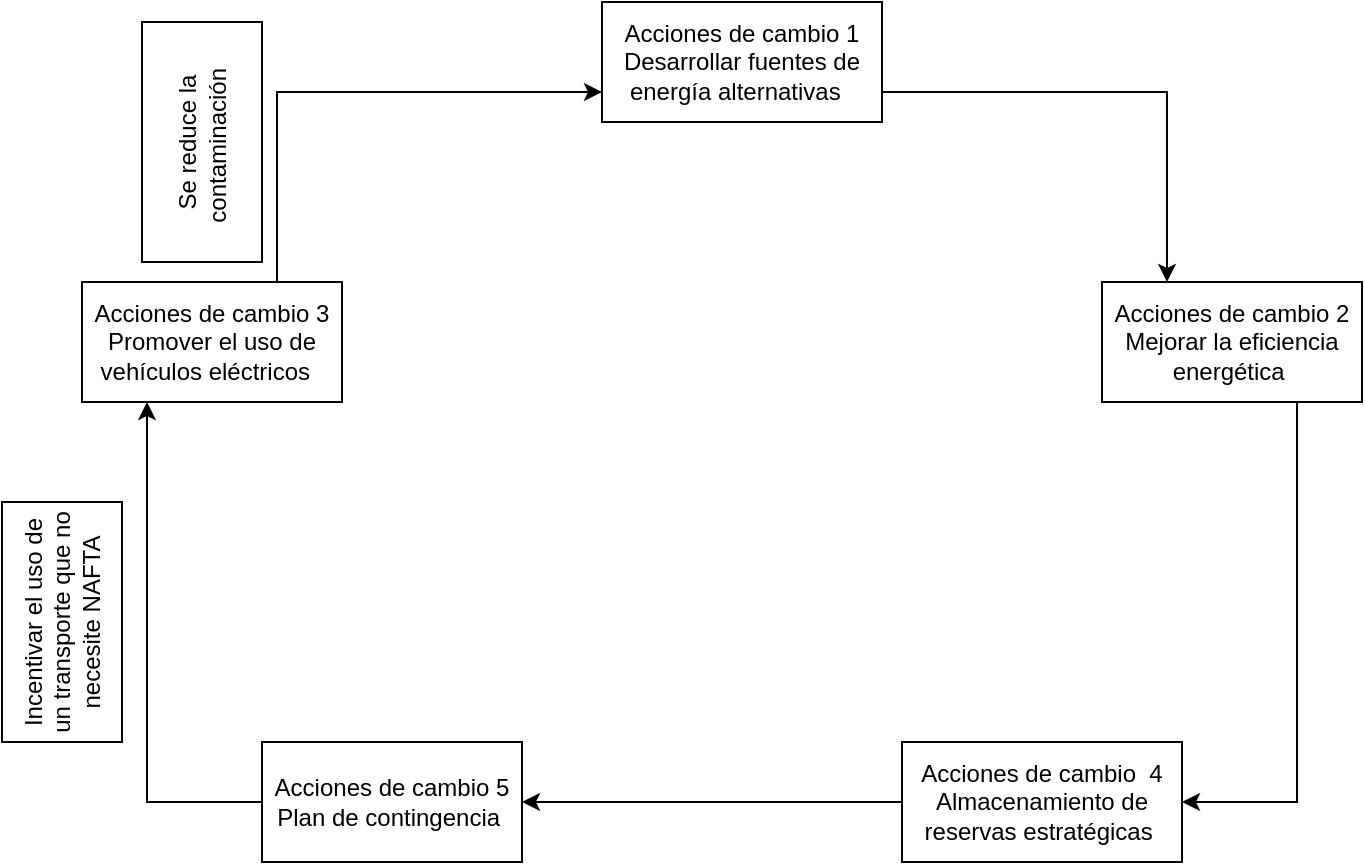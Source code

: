 <mxfile version="22.0.4" type="github">
  <diagram name="Página-1" id="XsKuU6XZMvcAeikmvrvE">
    <mxGraphModel dx="836" dy="529" grid="1" gridSize="10" guides="1" tooltips="1" connect="1" arrows="1" fold="1" page="1" pageScale="1" pageWidth="850" pageHeight="1100" math="0" shadow="0">
      <root>
        <mxCell id="0" />
        <mxCell id="1" parent="0" />
        <mxCell id="bvoDpkFO1M9tQYXW4gJF-12" style="edgeStyle=orthogonalEdgeStyle;rounded=0;orthogonalLoop=1;jettySize=auto;html=1;exitX=1;exitY=0.75;exitDx=0;exitDy=0;entryX=0.25;entryY=0;entryDx=0;entryDy=0;" edge="1" parent="1" source="bvoDpkFO1M9tQYXW4gJF-1" target="bvoDpkFO1M9tQYXW4gJF-4">
          <mxGeometry relative="1" as="geometry" />
        </mxCell>
        <mxCell id="bvoDpkFO1M9tQYXW4gJF-1" value="&lt;font style=&quot;vertical-align: inherit;&quot;&gt;&lt;font style=&quot;vertical-align: inherit;&quot;&gt;&lt;font style=&quot;vertical-align: inherit;&quot;&gt;&lt;font style=&quot;vertical-align: inherit;&quot;&gt;&lt;font style=&quot;vertical-align: inherit;&quot;&gt;&lt;font style=&quot;vertical-align: inherit;&quot;&gt;Acciones de cambio 1&lt;/font&gt;&lt;/font&gt;&lt;br&gt;&lt;font style=&quot;vertical-align: inherit;&quot;&gt;&lt;font style=&quot;vertical-align: inherit;&quot;&gt;Desarrollar fuentes de energía alternativas&amp;nbsp;&amp;nbsp;&lt;/font&gt;&lt;/font&gt;&lt;/font&gt;&lt;/font&gt;&lt;/font&gt;&lt;/font&gt;" style="rounded=0;whiteSpace=wrap;html=1;" vertex="1" parent="1">
          <mxGeometry x="420" y="20" width="140" height="60" as="geometry" />
        </mxCell>
        <mxCell id="bvoDpkFO1M9tQYXW4gJF-11" style="edgeStyle=orthogonalEdgeStyle;rounded=0;orthogonalLoop=1;jettySize=auto;html=1;exitX=0.75;exitY=0;exitDx=0;exitDy=0;entryX=0;entryY=0.75;entryDx=0;entryDy=0;" edge="1" parent="1" source="bvoDpkFO1M9tQYXW4gJF-2" target="bvoDpkFO1M9tQYXW4gJF-1">
          <mxGeometry relative="1" as="geometry" />
        </mxCell>
        <mxCell id="bvoDpkFO1M9tQYXW4gJF-2" value="&lt;font style=&quot;vertical-align: inherit;&quot;&gt;&lt;font style=&quot;vertical-align: inherit;&quot;&gt;&lt;font style=&quot;vertical-align: inherit;&quot;&gt;&lt;font style=&quot;vertical-align: inherit;&quot;&gt;Acciones de cambio 3&lt;br&gt;Promover el uso de vehículos eléctricos&amp;nbsp;&amp;nbsp;&lt;/font&gt;&lt;/font&gt;&lt;/font&gt;&lt;/font&gt;" style="rounded=0;whiteSpace=wrap;html=1;" vertex="1" parent="1">
          <mxGeometry x="160" y="160" width="130" height="60" as="geometry" />
        </mxCell>
        <mxCell id="bvoDpkFO1M9tQYXW4gJF-14" style="edgeStyle=orthogonalEdgeStyle;rounded=0;orthogonalLoop=1;jettySize=auto;html=1;exitX=0;exitY=0.5;exitDx=0;exitDy=0;entryX=1;entryY=0.5;entryDx=0;entryDy=0;" edge="1" parent="1" source="bvoDpkFO1M9tQYXW4gJF-3" target="bvoDpkFO1M9tQYXW4gJF-5">
          <mxGeometry relative="1" as="geometry" />
        </mxCell>
        <mxCell id="bvoDpkFO1M9tQYXW4gJF-3" value="&lt;font style=&quot;vertical-align: inherit;&quot;&gt;&lt;font style=&quot;vertical-align: inherit;&quot;&gt;&lt;font style=&quot;vertical-align: inherit;&quot;&gt;&lt;font style=&quot;vertical-align: inherit;&quot;&gt;Acciones de cambio&amp;nbsp; 4&lt;br&gt;Almacenamiento de reservas estratégicas&amp;nbsp;&lt;br&gt;&lt;/font&gt;&lt;/font&gt;&lt;/font&gt;&lt;/font&gt;" style="rounded=0;whiteSpace=wrap;html=1;" vertex="1" parent="1">
          <mxGeometry x="570" y="390" width="140" height="60" as="geometry" />
        </mxCell>
        <mxCell id="bvoDpkFO1M9tQYXW4gJF-13" style="edgeStyle=orthogonalEdgeStyle;rounded=0;orthogonalLoop=1;jettySize=auto;html=1;exitX=0.75;exitY=1;exitDx=0;exitDy=0;entryX=1;entryY=0.5;entryDx=0;entryDy=0;" edge="1" parent="1" source="bvoDpkFO1M9tQYXW4gJF-4" target="bvoDpkFO1M9tQYXW4gJF-3">
          <mxGeometry relative="1" as="geometry" />
        </mxCell>
        <mxCell id="bvoDpkFO1M9tQYXW4gJF-4" value="&lt;font style=&quot;vertical-align: inherit;&quot;&gt;&lt;font style=&quot;vertical-align: inherit;&quot;&gt;&lt;font style=&quot;vertical-align: inherit;&quot;&gt;&lt;font style=&quot;vertical-align: inherit;&quot;&gt;Acciones de cambio 2&lt;br&gt;Mejorar la eficiencia energética&amp;nbsp;&lt;/font&gt;&lt;/font&gt;&lt;/font&gt;&lt;/font&gt;" style="rounded=0;whiteSpace=wrap;html=1;" vertex="1" parent="1">
          <mxGeometry x="670" y="160" width="130" height="60" as="geometry" />
        </mxCell>
        <mxCell id="bvoDpkFO1M9tQYXW4gJF-15" style="edgeStyle=orthogonalEdgeStyle;rounded=0;orthogonalLoop=1;jettySize=auto;html=1;exitX=0;exitY=0.5;exitDx=0;exitDy=0;entryX=0.25;entryY=1;entryDx=0;entryDy=0;" edge="1" parent="1" source="bvoDpkFO1M9tQYXW4gJF-5" target="bvoDpkFO1M9tQYXW4gJF-2">
          <mxGeometry relative="1" as="geometry" />
        </mxCell>
        <mxCell id="bvoDpkFO1M9tQYXW4gJF-5" value="&lt;font style=&quot;vertical-align: inherit;&quot;&gt;&lt;font style=&quot;vertical-align: inherit;&quot;&gt;&lt;font style=&quot;vertical-align: inherit;&quot;&gt;&lt;font style=&quot;vertical-align: inherit;&quot;&gt;Acciones de cambio 5&lt;br&gt;Plan de contingencia&amp;nbsp;&lt;/font&gt;&lt;/font&gt;&lt;/font&gt;&lt;/font&gt;" style="rounded=0;whiteSpace=wrap;html=1;" vertex="1" parent="1">
          <mxGeometry x="250" y="390" width="130" height="60" as="geometry" />
        </mxCell>
        <mxCell id="bvoDpkFO1M9tQYXW4gJF-7" value="&lt;font style=&quot;vertical-align: inherit;&quot;&gt;&lt;font style=&quot;vertical-align: inherit;&quot;&gt;Se reduce la contaminación&amp;nbsp;&lt;/font&gt;&lt;/font&gt;" style="rounded=0;whiteSpace=wrap;html=1;rotation=-90;" vertex="1" parent="1">
          <mxGeometry x="160" y="60" width="120" height="60" as="geometry" />
        </mxCell>
        <mxCell id="bvoDpkFO1M9tQYXW4gJF-10" value="&lt;font style=&quot;vertical-align: inherit;&quot;&gt;&lt;font style=&quot;vertical-align: inherit;&quot;&gt;Incentivar el uso de un transporte que no necesite NAFTA&lt;/font&gt;&lt;/font&gt;" style="rounded=0;whiteSpace=wrap;html=1;rotation=-90;" vertex="1" parent="1">
          <mxGeometry x="90" y="300" width="120" height="60" as="geometry" />
        </mxCell>
      </root>
    </mxGraphModel>
  </diagram>
</mxfile>
